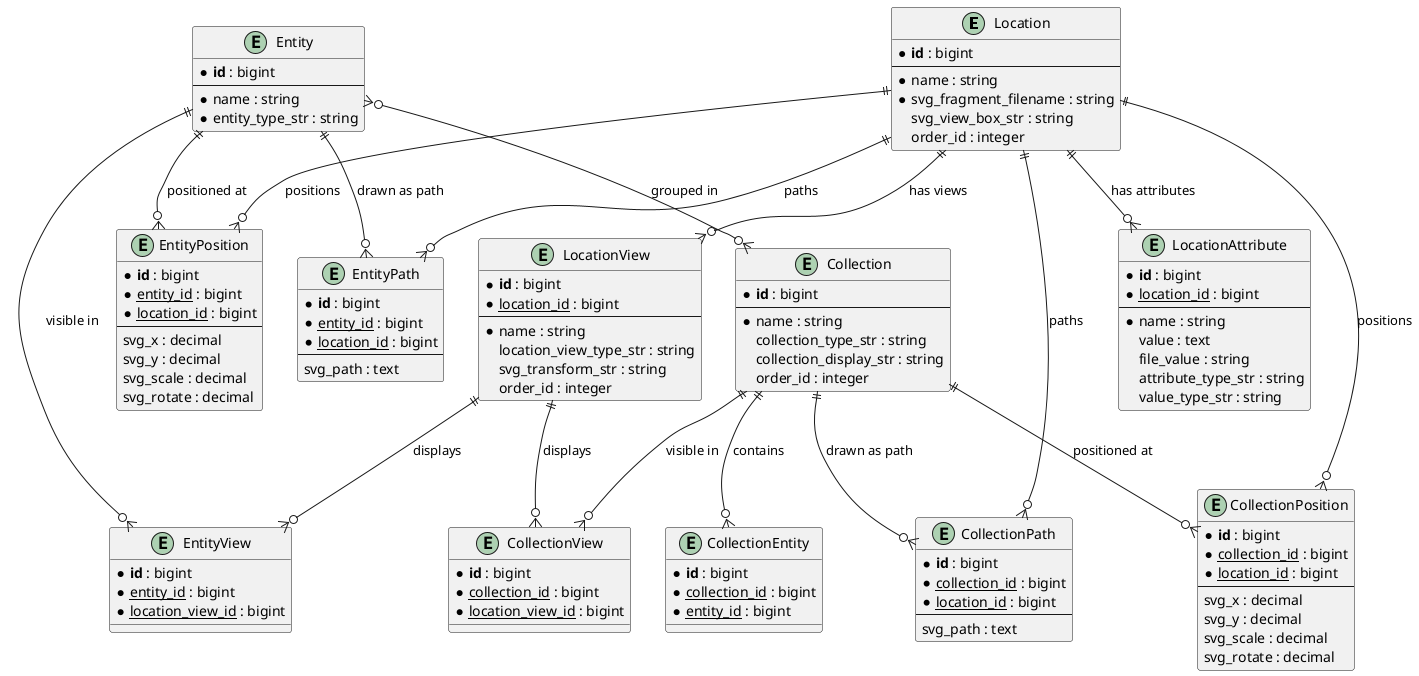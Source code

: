 @startuml Display Model Relationships

!define TABLE(name,desc) class name as "desc" << (T,#FFAAAA) >>
!define PRIMARY_KEY(x) <b>x</b>
!define FOREIGN_KEY(x) <u>x</u>

entity Location {
    * PRIMARY_KEY(id) : bigint
    --
    * name : string
    * svg_fragment_filename : string
    svg_view_box_str : string
    order_id : integer
}

entity LocationView {
    * PRIMARY_KEY(id) : bigint
    * FOREIGN_KEY(location_id) : bigint
    --
    * name : string
    location_view_type_str : string
    svg_transform_str : string
    order_id : integer
}

entity LocationAttribute {
    * PRIMARY_KEY(id) : bigint
    * FOREIGN_KEY(location_id) : bigint
    --
    * name : string
    value : text
    file_value : string
    attribute_type_str : string
    value_type_str : string
}

entity Entity {
    * PRIMARY_KEY(id) : bigint
    --
    * name : string
    * entity_type_str : string
}

entity Collection {
    * PRIMARY_KEY(id) : bigint
    --
    * name : string
    collection_type_str : string
    collection_display_str : string
    order_id : integer
}

entity EntityPosition {
    * PRIMARY_KEY(id) : bigint
    * FOREIGN_KEY(entity_id) : bigint
    * FOREIGN_KEY(location_id) : bigint
    --
    svg_x : decimal
    svg_y : decimal
    svg_scale : decimal
    svg_rotate : decimal
}

entity EntityPath {
    * PRIMARY_KEY(id) : bigint
    * FOREIGN_KEY(entity_id) : bigint
    * FOREIGN_KEY(location_id) : bigint
    --
    svg_path : text
}

entity CollectionPosition {
    * PRIMARY_KEY(id) : bigint
    * FOREIGN_KEY(collection_id) : bigint
    * FOREIGN_KEY(location_id) : bigint
    --
    svg_x : decimal
    svg_y : decimal
    svg_scale : decimal
    svg_rotate : decimal
}

entity CollectionPath {
    * PRIMARY_KEY(id) : bigint
    * FOREIGN_KEY(collection_id) : bigint
    * FOREIGN_KEY(location_id) : bigint
    --
    svg_path : text
}

entity EntityView {
    * PRIMARY_KEY(id) : bigint
    * FOREIGN_KEY(entity_id) : bigint
    * FOREIGN_KEY(location_view_id) : bigint
}

entity CollectionEntity {
    * PRIMARY_KEY(id) : bigint
    * FOREIGN_KEY(collection_id) : bigint
    * FOREIGN_KEY(entity_id) : bigint
}

entity CollectionView {
    * PRIMARY_KEY(id) : bigint
    * FOREIGN_KEY(collection_id) : bigint
    * FOREIGN_KEY(location_view_id) : bigint
}

Location ||--o{ LocationView : "has views"
Location ||--o{ LocationAttribute : "has attributes"
Location ||--o{ EntityPosition : "positions"
Location ||--o{ EntityPath : "paths"
Location ||--o{ CollectionPosition : "positions"
Location ||--o{ CollectionPath : "paths"

Entity ||--o{ EntityPosition : "positioned at"
Entity ||--o{ EntityPath : "drawn as path"
Entity ||--o{ EntityView : "visible in"
Entity }o--o{ Collection : "grouped in"

Collection ||--o{ CollectionEntity : "contains"
Collection ||--o{ CollectionPosition : "positioned at"
Collection ||--o{ CollectionPath : "drawn as path"
Collection ||--o{ CollectionView : "visible in"

LocationView ||--o{ EntityView : "displays"
LocationView ||--o{ CollectionView : "displays"

@enduml